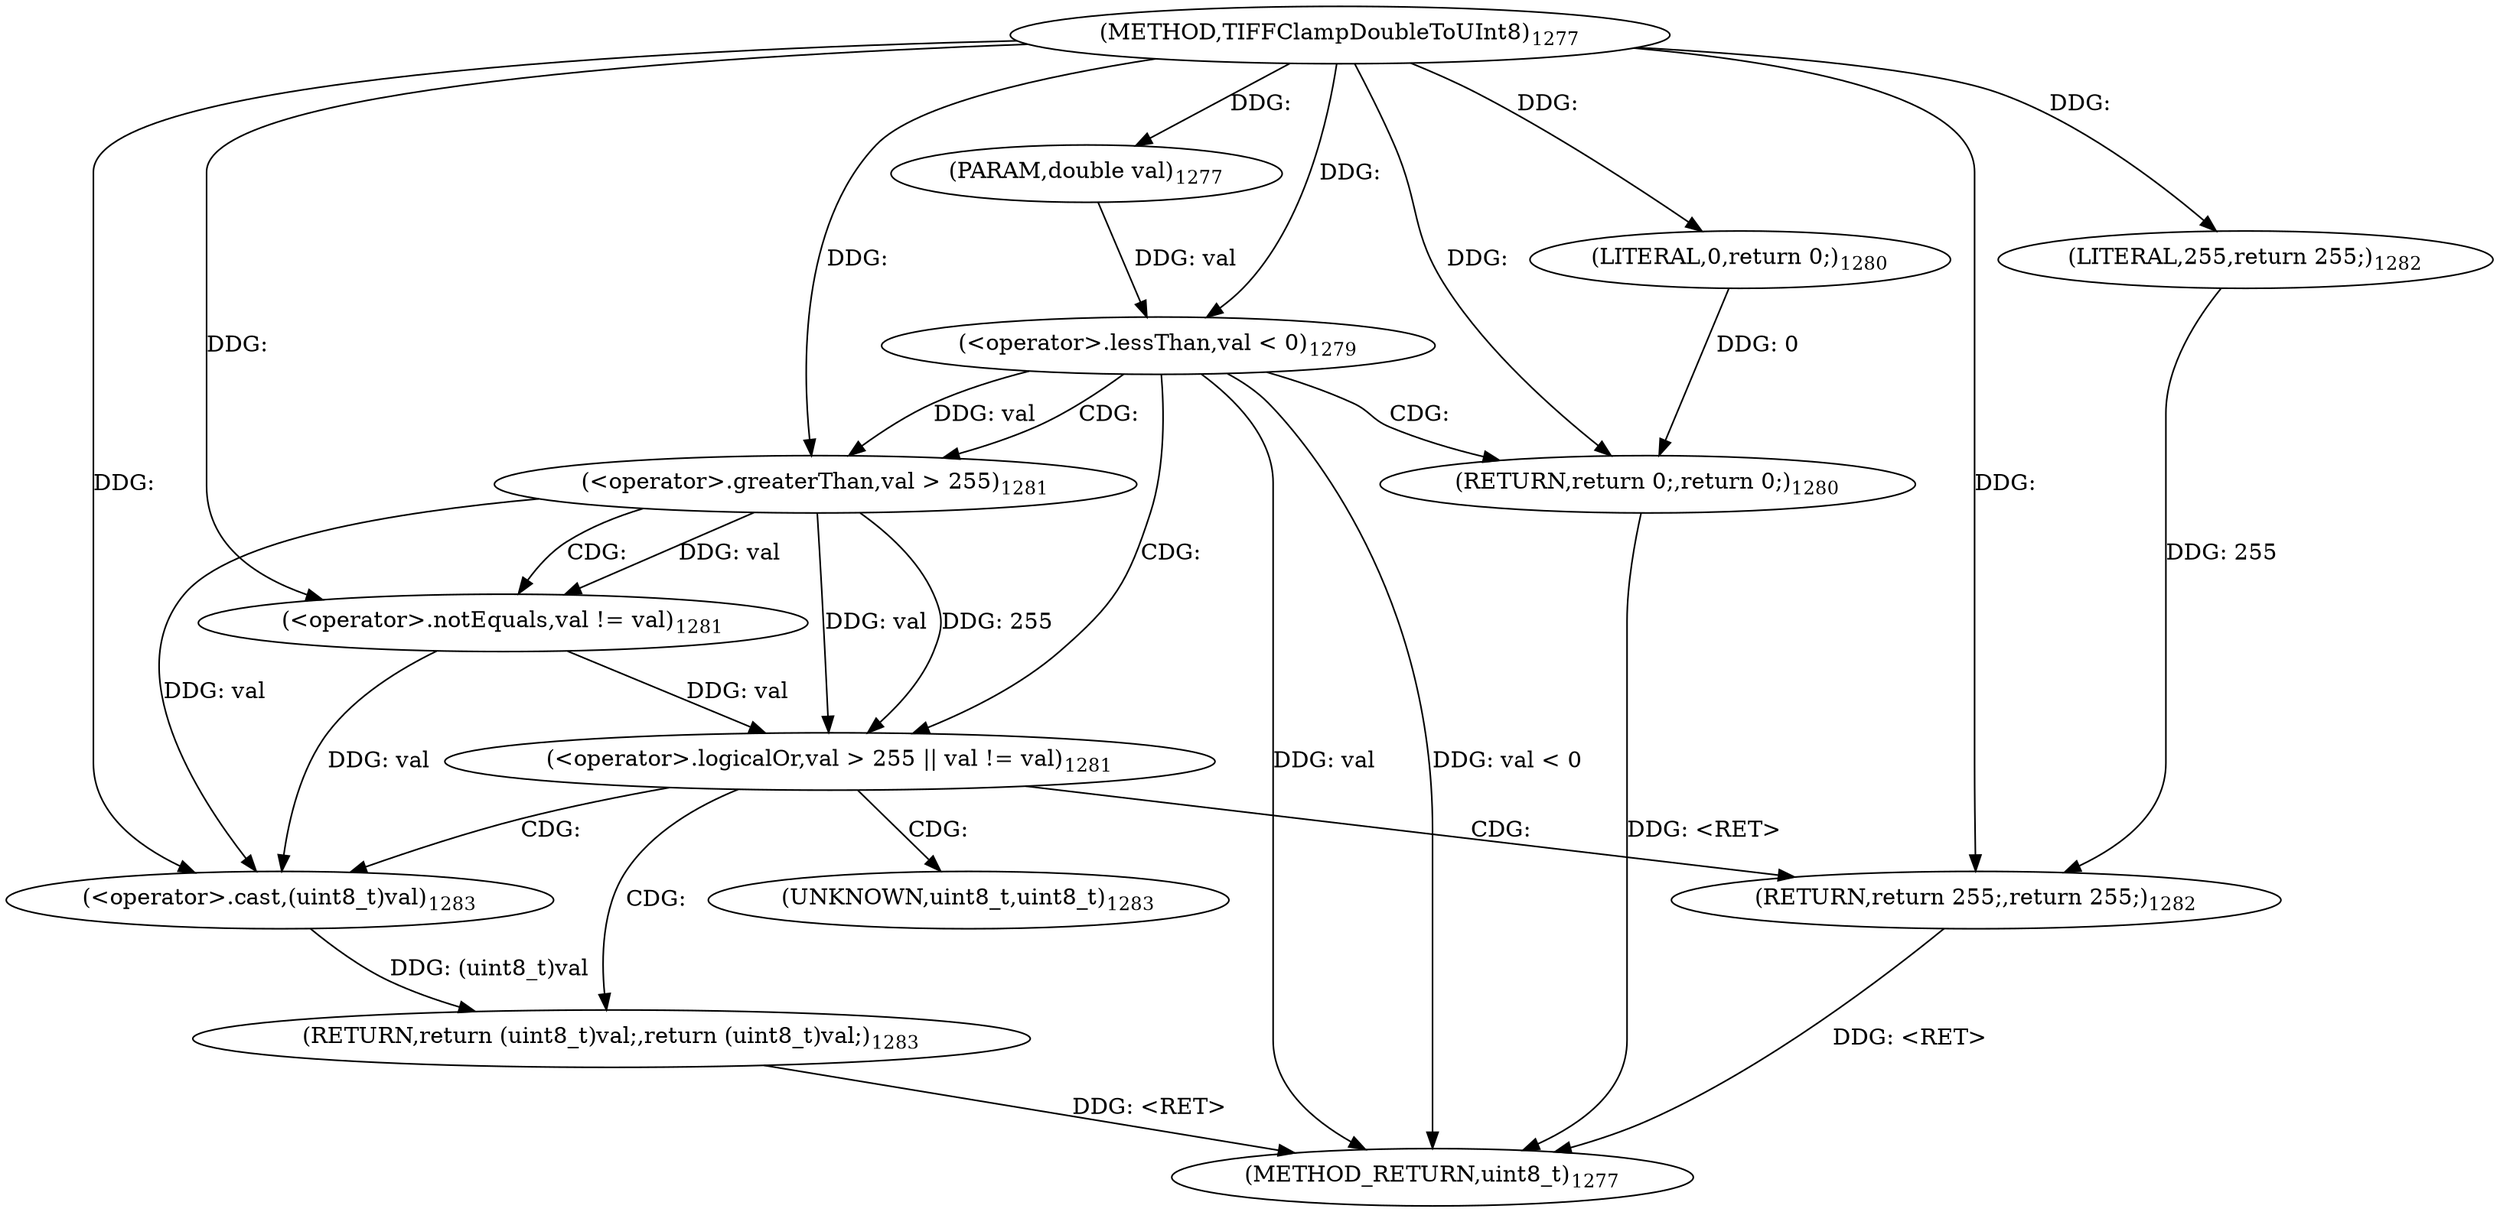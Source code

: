 digraph "TIFFClampDoubleToUInt8" {  
"67465" [label = <(METHOD,TIFFClampDoubleToUInt8)<SUB>1277</SUB>> ]
"67490" [label = <(METHOD_RETURN,uint8_t)<SUB>1277</SUB>> ]
"67466" [label = <(PARAM,double val)<SUB>1277</SUB>> ]
"67486" [label = <(RETURN,return (uint8_t)val;,return (uint8_t)val;)<SUB>1283</SUB>> ]
"67469" [label = <(&lt;operator&gt;.lessThan,val &lt; 0)<SUB>1279</SUB>> ]
"67476" [label = <(&lt;operator&gt;.logicalOr,val &gt; 255 || val != val)<SUB>1281</SUB>> ]
"67487" [label = <(&lt;operator&gt;.cast,(uint8_t)val)<SUB>1283</SUB>> ]
"67473" [label = <(RETURN,return 0;,return 0;)<SUB>1280</SUB>> ]
"67484" [label = <(RETURN,return 255;,return 255;)<SUB>1282</SUB>> ]
"67474" [label = <(LITERAL,0,return 0;)<SUB>1280</SUB>> ]
"67477" [label = <(&lt;operator&gt;.greaterThan,val &gt; 255)<SUB>1281</SUB>> ]
"67480" [label = <(&lt;operator&gt;.notEquals,val != val)<SUB>1281</SUB>> ]
"67485" [label = <(LITERAL,255,return 255;)<SUB>1282</SUB>> ]
"67488" [label = <(UNKNOWN,uint8_t,uint8_t)<SUB>1283</SUB>> ]
  "67484" -> "67490"  [ label = "DDG: &lt;RET&gt;"] 
  "67486" -> "67490"  [ label = "DDG: &lt;RET&gt;"] 
  "67473" -> "67490"  [ label = "DDG: &lt;RET&gt;"] 
  "67469" -> "67490"  [ label = "DDG: val"] 
  "67469" -> "67490"  [ label = "DDG: val &lt; 0"] 
  "67465" -> "67466"  [ label = "DDG: "] 
  "67487" -> "67486"  [ label = "DDG: (uint8_t)val"] 
  "67477" -> "67487"  [ label = "DDG: val"] 
  "67480" -> "67487"  [ label = "DDG: val"] 
  "67465" -> "67487"  [ label = "DDG: "] 
  "67466" -> "67469"  [ label = "DDG: val"] 
  "67465" -> "67469"  [ label = "DDG: "] 
  "67474" -> "67473"  [ label = "DDG: 0"] 
  "67465" -> "67473"  [ label = "DDG: "] 
  "67477" -> "67476"  [ label = "DDG: val"] 
  "67477" -> "67476"  [ label = "DDG: 255"] 
  "67480" -> "67476"  [ label = "DDG: val"] 
  "67485" -> "67484"  [ label = "DDG: 255"] 
  "67465" -> "67484"  [ label = "DDG: "] 
  "67465" -> "67474"  [ label = "DDG: "] 
  "67469" -> "67477"  [ label = "DDG: val"] 
  "67465" -> "67477"  [ label = "DDG: "] 
  "67477" -> "67480"  [ label = "DDG: val"] 
  "67465" -> "67480"  [ label = "DDG: "] 
  "67465" -> "67485"  [ label = "DDG: "] 
  "67469" -> "67476"  [ label = "CDG: "] 
  "67469" -> "67477"  [ label = "CDG: "] 
  "67469" -> "67473"  [ label = "CDG: "] 
  "67476" -> "67484"  [ label = "CDG: "] 
  "67476" -> "67486"  [ label = "CDG: "] 
  "67476" -> "67488"  [ label = "CDG: "] 
  "67476" -> "67487"  [ label = "CDG: "] 
  "67477" -> "67480"  [ label = "CDG: "] 
}
